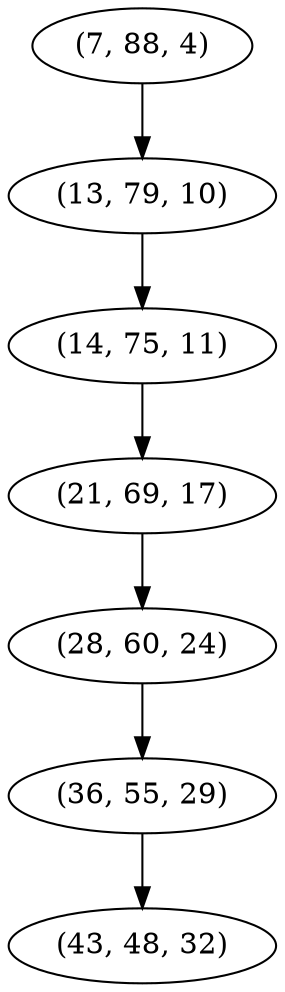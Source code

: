digraph tree {
    "(7, 88, 4)";
    "(13, 79, 10)";
    "(14, 75, 11)";
    "(21, 69, 17)";
    "(28, 60, 24)";
    "(36, 55, 29)";
    "(43, 48, 32)";
    "(7, 88, 4)" -> "(13, 79, 10)";
    "(13, 79, 10)" -> "(14, 75, 11)";
    "(14, 75, 11)" -> "(21, 69, 17)";
    "(21, 69, 17)" -> "(28, 60, 24)";
    "(28, 60, 24)" -> "(36, 55, 29)";
    "(36, 55, 29)" -> "(43, 48, 32)";
}
